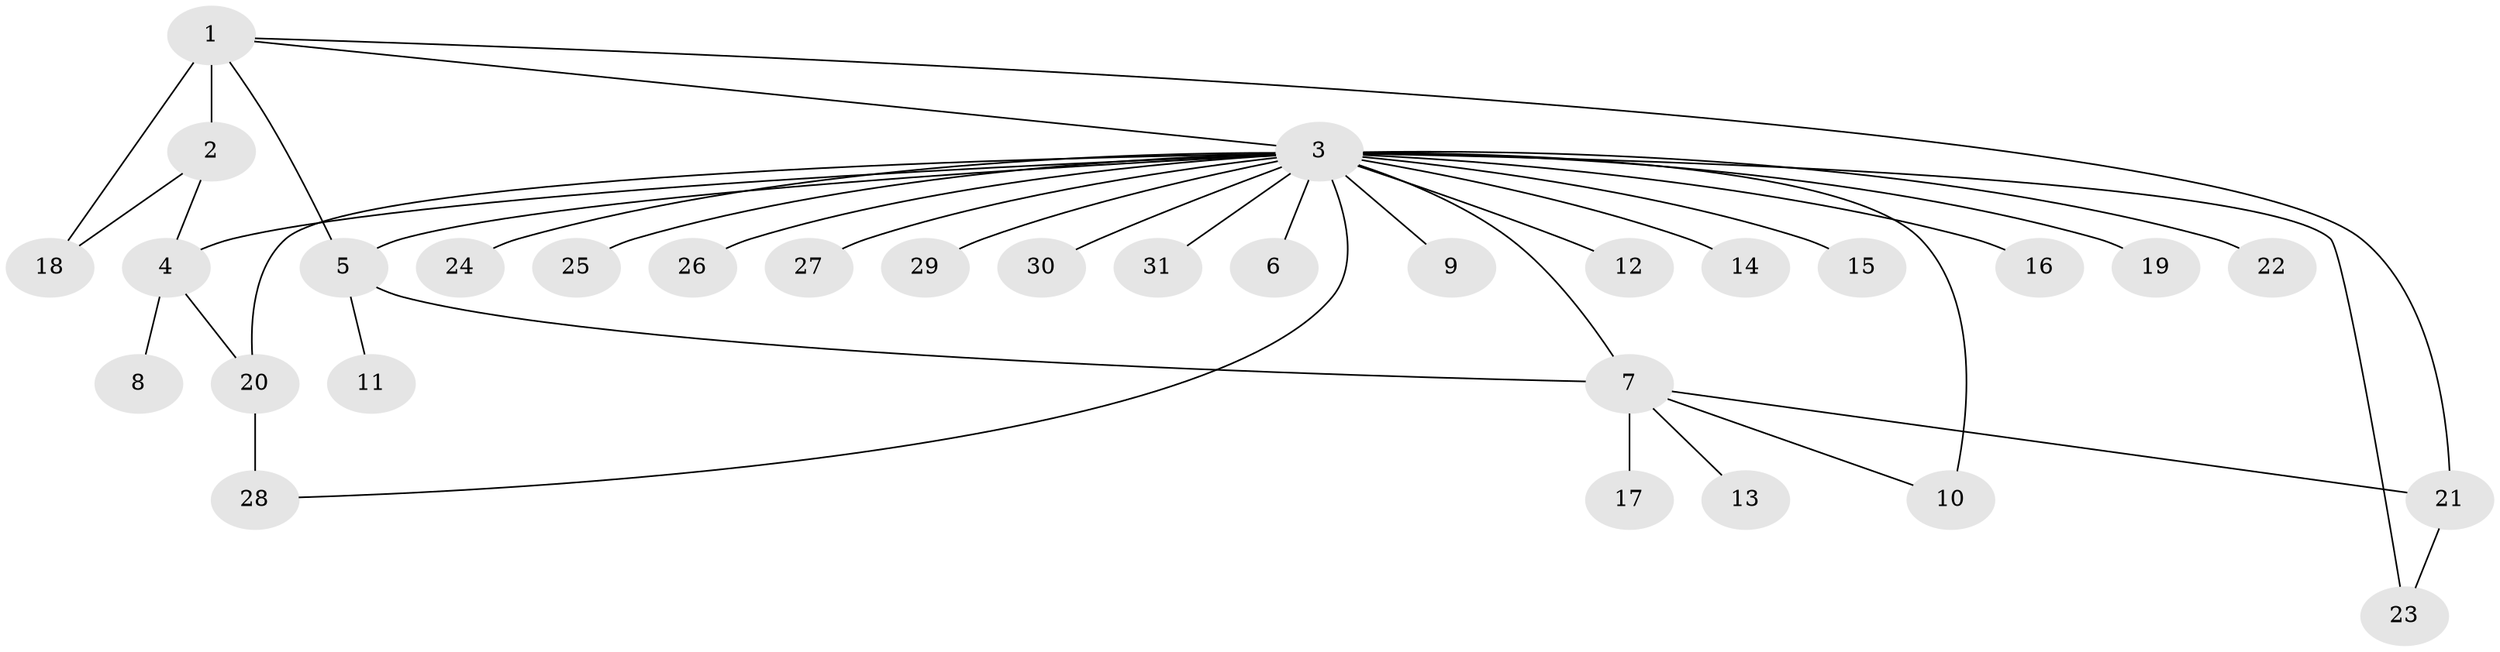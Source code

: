 // original degree distribution, {10: 0.016129032258064516, 2: 0.24193548387096775, 39: 0.016129032258064516, 6: 0.04838709677419355, 1: 0.5, 3: 0.14516129032258066, 13: 0.016129032258064516, 4: 0.016129032258064516}
// Generated by graph-tools (version 1.1) at 2025/35/03/09/25 02:35:42]
// undirected, 31 vertices, 39 edges
graph export_dot {
graph [start="1"]
  node [color=gray90,style=filled];
  1;
  2;
  3;
  4;
  5;
  6;
  7;
  8;
  9;
  10;
  11;
  12;
  13;
  14;
  15;
  16;
  17;
  18;
  19;
  20;
  21;
  22;
  23;
  24;
  25;
  26;
  27;
  28;
  29;
  30;
  31;
  1 -- 2 [weight=5.0];
  1 -- 3 [weight=1.0];
  1 -- 5 [weight=1.0];
  1 -- 18 [weight=1.0];
  1 -- 21 [weight=1.0];
  2 -- 4 [weight=1.0];
  2 -- 18 [weight=1.0];
  3 -- 4 [weight=1.0];
  3 -- 5 [weight=3.0];
  3 -- 6 [weight=1.0];
  3 -- 7 [weight=1.0];
  3 -- 9 [weight=1.0];
  3 -- 10 [weight=2.0];
  3 -- 12 [weight=1.0];
  3 -- 14 [weight=1.0];
  3 -- 15 [weight=1.0];
  3 -- 16 [weight=2.0];
  3 -- 19 [weight=2.0];
  3 -- 20 [weight=1.0];
  3 -- 22 [weight=1.0];
  3 -- 23 [weight=1.0];
  3 -- 24 [weight=1.0];
  3 -- 25 [weight=1.0];
  3 -- 26 [weight=1.0];
  3 -- 27 [weight=1.0];
  3 -- 28 [weight=1.0];
  3 -- 29 [weight=1.0];
  3 -- 30 [weight=1.0];
  3 -- 31 [weight=1.0];
  4 -- 8 [weight=1.0];
  4 -- 20 [weight=1.0];
  5 -- 7 [weight=1.0];
  5 -- 11 [weight=1.0];
  7 -- 10 [weight=1.0];
  7 -- 13 [weight=1.0];
  7 -- 17 [weight=2.0];
  7 -- 21 [weight=1.0];
  20 -- 28 [weight=2.0];
  21 -- 23 [weight=1.0];
}
